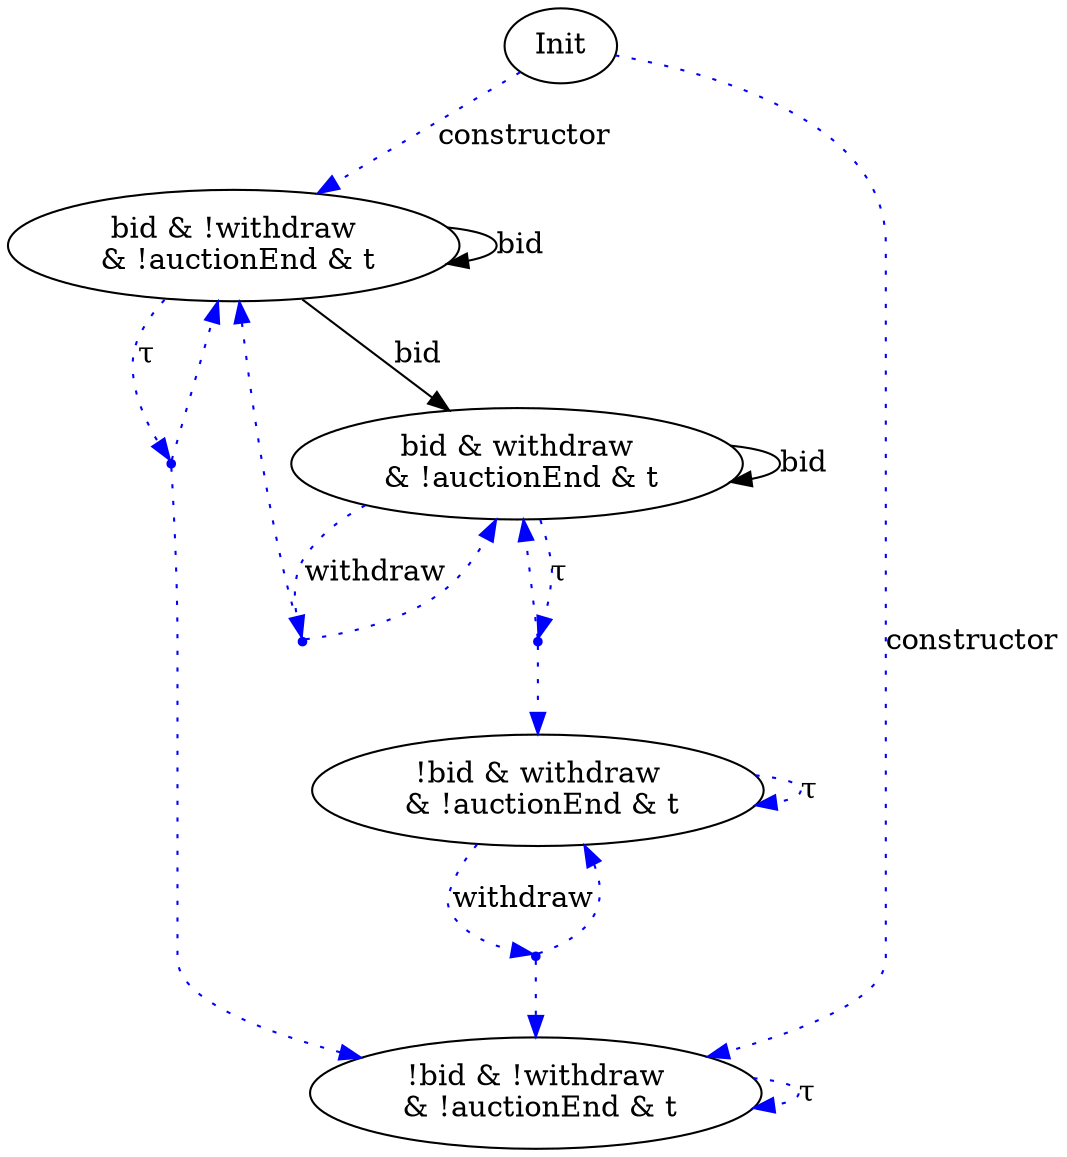digraph {

S00 [label="Init"]
S04 [label="bid & withdraw\n & !auctionEnd & t\n"]
S07 [label="!bid & withdraw\n & !auctionEnd & t\n"]
S09 [label="bid & !withdraw\n & !auctionEnd & t\n"]
S12 [label="!bid & !withdraw\n & !auctionEnd & t\n"]

S07_withdraw [label="", shape="point", color="blue"]
S09_τ [label="", shape="point", color="blue"]
S04_withdraw [label="", shape="point", color="blue"]
S04_τ [label="", shape="point", color="blue"]

S00->S12 [label="constructor", style="dotted", color="blue"]
S00->S09 [label="constructor", style="dotted", color="blue"]
S12->S12 [label="τ", style="dotted", color="blue"]
S04->S04_withdraw [label="withdraw", style="dotted", color="blue"]
S04_withdraw->S04 [label="", style="dotted", color="blue"]
S04_withdraw->S09 [label="", style="dotted", color="blue"]
S04->S04_τ [label="τ", style="dotted", color="blue"]
S04_τ->S04 [label="", style="dotted", color="blue"]
S04_τ->S07 [label="", style="dotted", color="blue"]
S04->S04 [label="bid", style="", color="black"]
S07->S07_withdraw [label="withdraw", style="dotted", color="blue"]
S07_withdraw->S07 [label="", style="dotted", color="blue"]
S07_withdraw->S12 [label="", style="dotted", color="blue"]
S07->S07 [label="τ", style="dotted", color="blue"]
S09->S09_τ [label="τ", style="dotted", color="blue"]
S09_τ->S09 [label="", style="dotted", color="blue"]
S09_τ->S12 [label="", style="dotted", color="blue"]
S09->S09 [label="bid", style="", color="black"]
S09->S04 [label="bid", style="", color="black"]
}